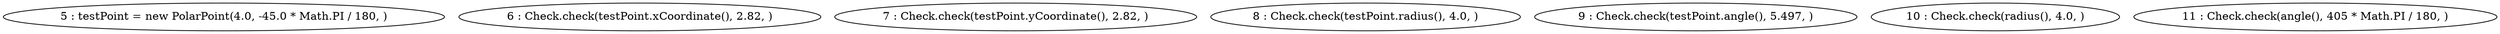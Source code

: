 digraph G {
"5 : testPoint = new PolarPoint(4.0, -45.0 * Math.PI / 180, )"
"6 : Check.check(testPoint.xCoordinate(), 2.82, )"
"7 : Check.check(testPoint.yCoordinate(), 2.82, )"
"8 : Check.check(testPoint.radius(), 4.0, )"
"9 : Check.check(testPoint.angle(), 5.497, )"
"10 : Check.check(radius(), 4.0, )"
"11 : Check.check(angle(), 405 * Math.PI / 180, )"
}